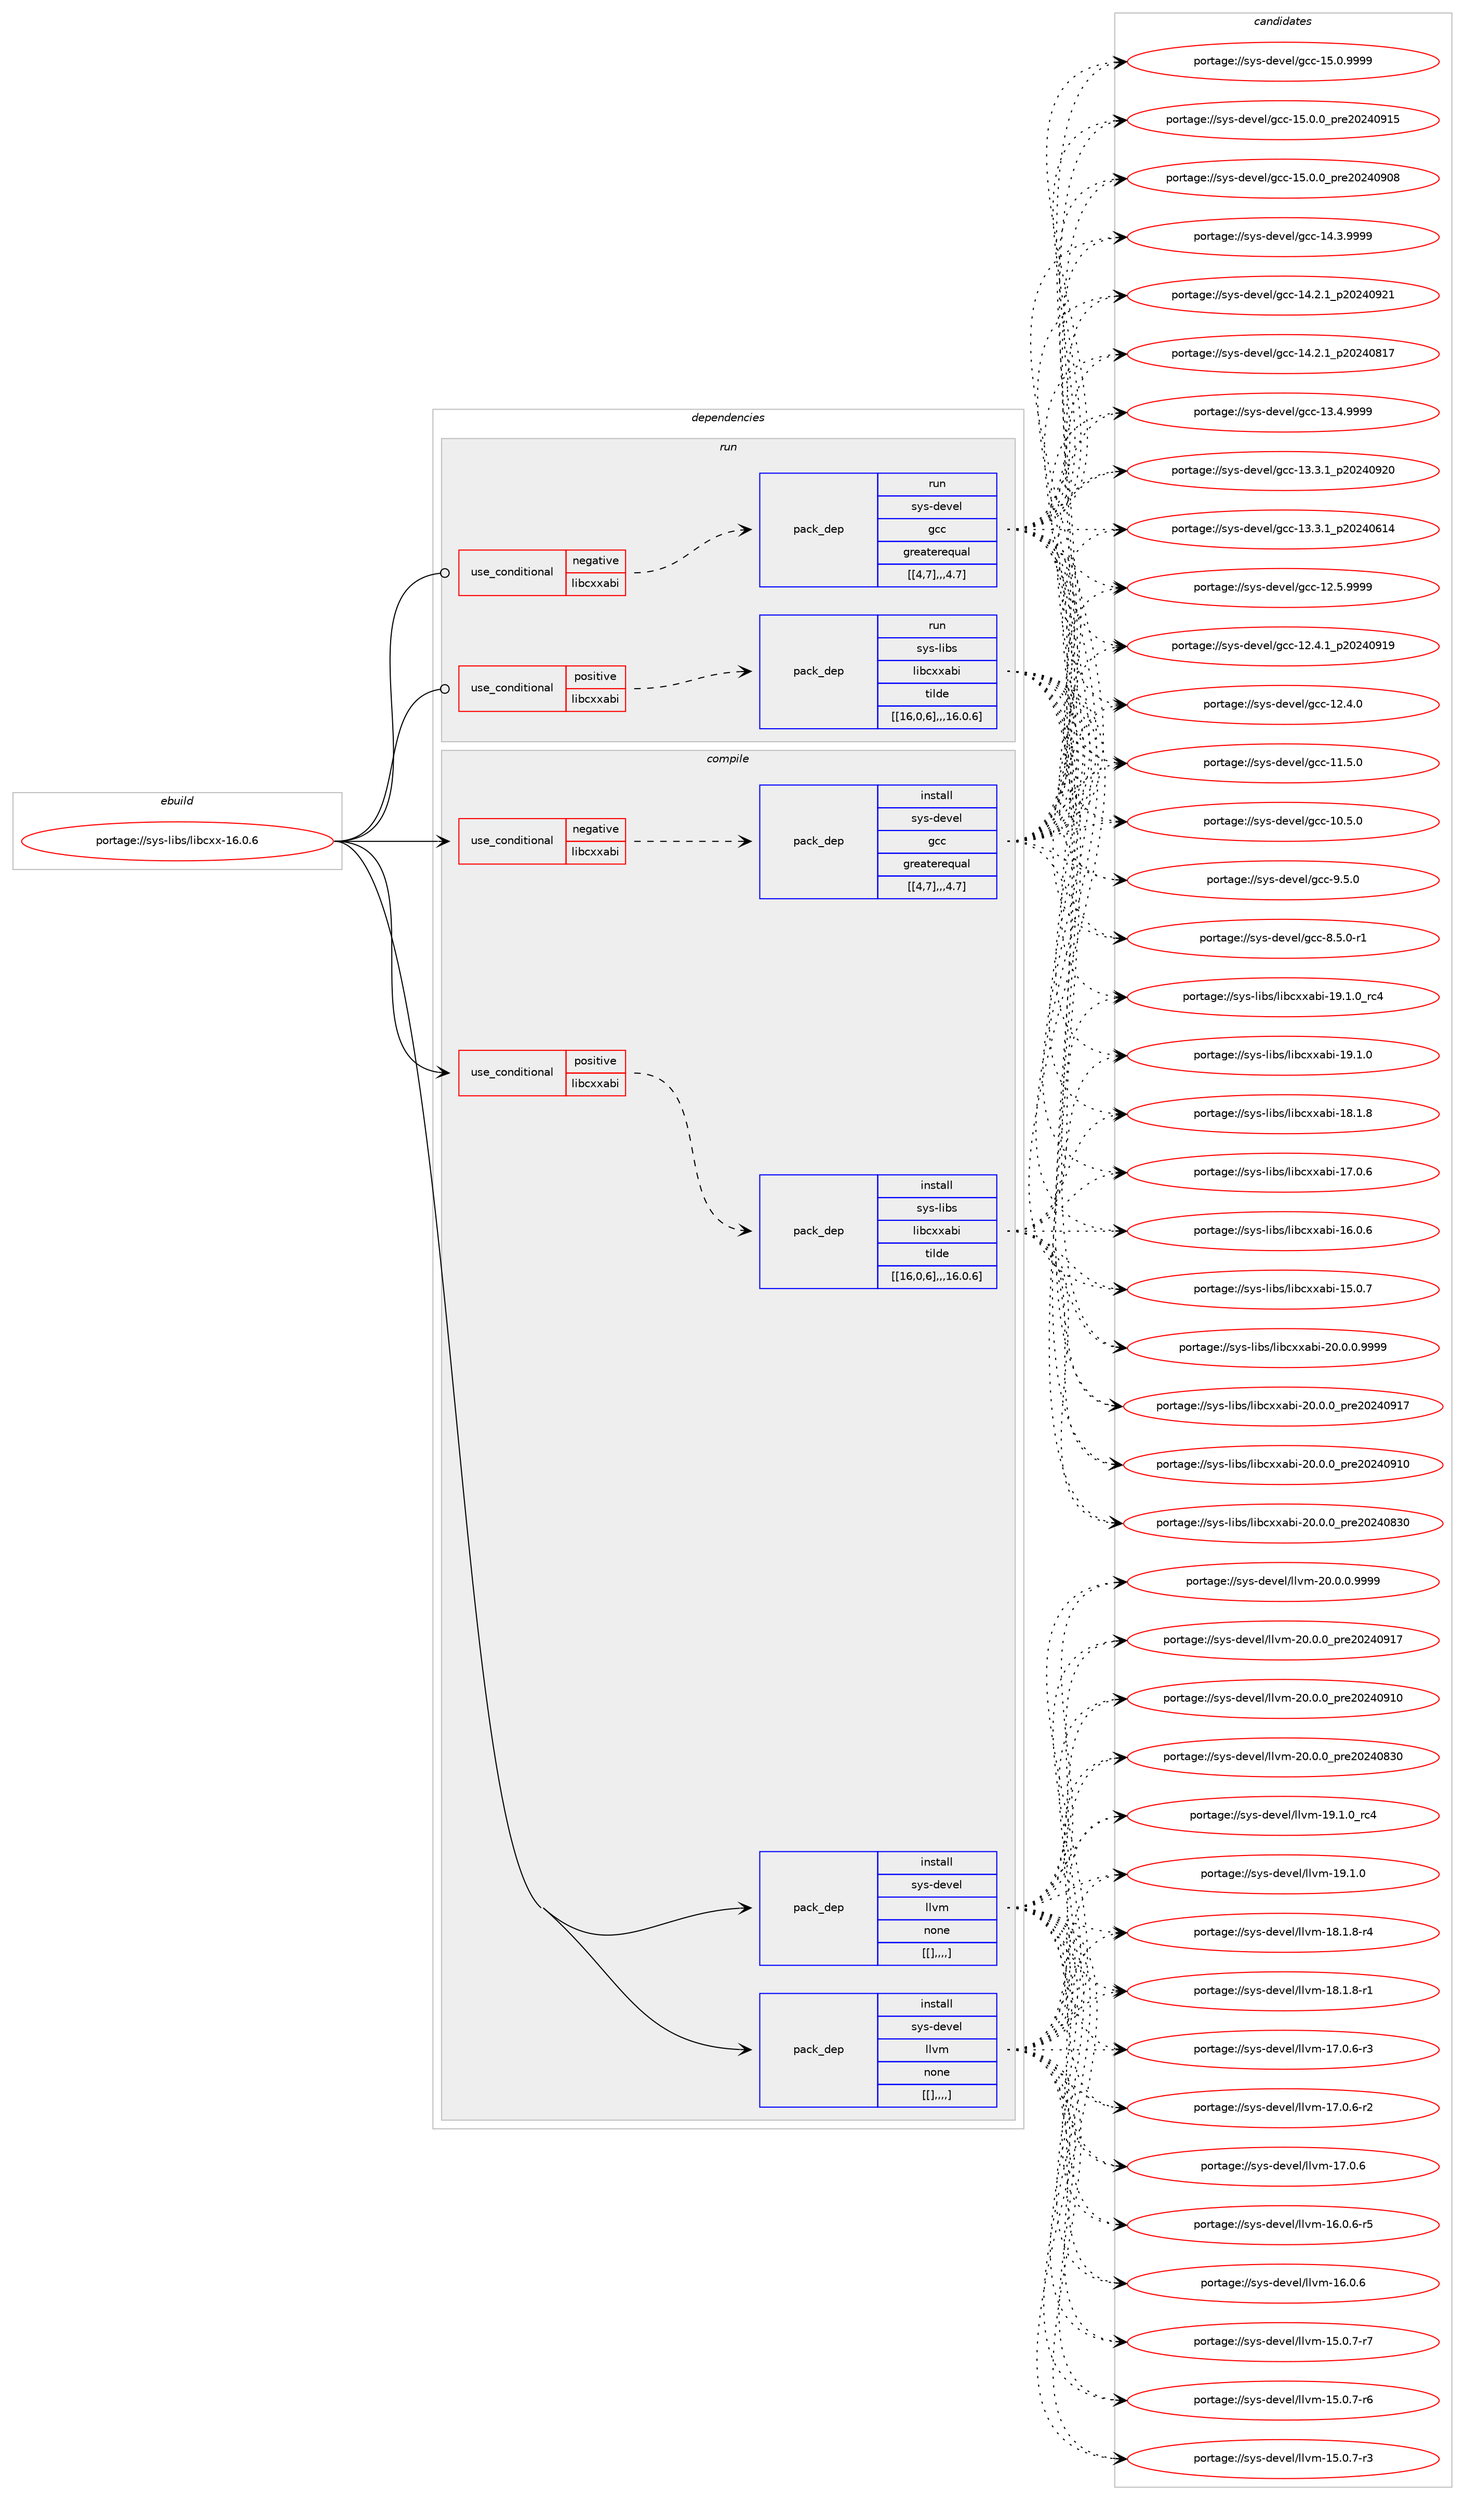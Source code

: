digraph prolog {

# *************
# Graph options
# *************

newrank=true;
concentrate=true;
compound=true;
graph [rankdir=LR,fontname=Helvetica,fontsize=10,ranksep=1.5];#, ranksep=2.5, nodesep=0.2];
edge  [arrowhead=vee];
node  [fontname=Helvetica,fontsize=10];

# **********
# The ebuild
# **********

subgraph cluster_leftcol {
color=gray;
label=<<i>ebuild</i>>;
id [label="portage://sys-libs/libcxx-16.0.6", color=red, width=4, href="../sys-libs/libcxx-16.0.6.svg"];
}

# ****************
# The dependencies
# ****************

subgraph cluster_midcol {
color=gray;
label=<<i>dependencies</i>>;
subgraph cluster_compile {
fillcolor="#eeeeee";
style=filled;
label=<<i>compile</i>>;
subgraph cond122453 {
dependency453997 [label=<<TABLE BORDER="0" CELLBORDER="1" CELLSPACING="0" CELLPADDING="4"><TR><TD ROWSPAN="3" CELLPADDING="10">use_conditional</TD></TR><TR><TD>negative</TD></TR><TR><TD>libcxxabi</TD></TR></TABLE>>, shape=none, color=red];
subgraph pack328540 {
dependency453998 [label=<<TABLE BORDER="0" CELLBORDER="1" CELLSPACING="0" CELLPADDING="4" WIDTH="220"><TR><TD ROWSPAN="6" CELLPADDING="30">pack_dep</TD></TR><TR><TD WIDTH="110">install</TD></TR><TR><TD>sys-devel</TD></TR><TR><TD>gcc</TD></TR><TR><TD>greaterequal</TD></TR><TR><TD>[[4,7],,,4.7]</TD></TR></TABLE>>, shape=none, color=blue];
}
dependency453997:e -> dependency453998:w [weight=20,style="dashed",arrowhead="vee"];
}
id:e -> dependency453997:w [weight=20,style="solid",arrowhead="vee"];
subgraph cond122454 {
dependency453999 [label=<<TABLE BORDER="0" CELLBORDER="1" CELLSPACING="0" CELLPADDING="4"><TR><TD ROWSPAN="3" CELLPADDING="10">use_conditional</TD></TR><TR><TD>positive</TD></TR><TR><TD>libcxxabi</TD></TR></TABLE>>, shape=none, color=red];
subgraph pack328541 {
dependency454000 [label=<<TABLE BORDER="0" CELLBORDER="1" CELLSPACING="0" CELLPADDING="4" WIDTH="220"><TR><TD ROWSPAN="6" CELLPADDING="30">pack_dep</TD></TR><TR><TD WIDTH="110">install</TD></TR><TR><TD>sys-libs</TD></TR><TR><TD>libcxxabi</TD></TR><TR><TD>tilde</TD></TR><TR><TD>[[16,0,6],,,16.0.6]</TD></TR></TABLE>>, shape=none, color=blue];
}
dependency453999:e -> dependency454000:w [weight=20,style="dashed",arrowhead="vee"];
}
id:e -> dependency453999:w [weight=20,style="solid",arrowhead="vee"];
subgraph pack328542 {
dependency454001 [label=<<TABLE BORDER="0" CELLBORDER="1" CELLSPACING="0" CELLPADDING="4" WIDTH="220"><TR><TD ROWSPAN="6" CELLPADDING="30">pack_dep</TD></TR><TR><TD WIDTH="110">install</TD></TR><TR><TD>sys-devel</TD></TR><TR><TD>llvm</TD></TR><TR><TD>none</TD></TR><TR><TD>[[],,,,]</TD></TR></TABLE>>, shape=none, color=blue];
}
id:e -> dependency454001:w [weight=20,style="solid",arrowhead="vee"];
subgraph pack328543 {
dependency454002 [label=<<TABLE BORDER="0" CELLBORDER="1" CELLSPACING="0" CELLPADDING="4" WIDTH="220"><TR><TD ROWSPAN="6" CELLPADDING="30">pack_dep</TD></TR><TR><TD WIDTH="110">install</TD></TR><TR><TD>sys-devel</TD></TR><TR><TD>llvm</TD></TR><TR><TD>none</TD></TR><TR><TD>[[],,,,]</TD></TR></TABLE>>, shape=none, color=blue];
}
id:e -> dependency454002:w [weight=20,style="solid",arrowhead="vee"];
}
subgraph cluster_compileandrun {
fillcolor="#eeeeee";
style=filled;
label=<<i>compile and run</i>>;
}
subgraph cluster_run {
fillcolor="#eeeeee";
style=filled;
label=<<i>run</i>>;
subgraph cond122455 {
dependency454003 [label=<<TABLE BORDER="0" CELLBORDER="1" CELLSPACING="0" CELLPADDING="4"><TR><TD ROWSPAN="3" CELLPADDING="10">use_conditional</TD></TR><TR><TD>negative</TD></TR><TR><TD>libcxxabi</TD></TR></TABLE>>, shape=none, color=red];
subgraph pack328544 {
dependency454004 [label=<<TABLE BORDER="0" CELLBORDER="1" CELLSPACING="0" CELLPADDING="4" WIDTH="220"><TR><TD ROWSPAN="6" CELLPADDING="30">pack_dep</TD></TR><TR><TD WIDTH="110">run</TD></TR><TR><TD>sys-devel</TD></TR><TR><TD>gcc</TD></TR><TR><TD>greaterequal</TD></TR><TR><TD>[[4,7],,,4.7]</TD></TR></TABLE>>, shape=none, color=blue];
}
dependency454003:e -> dependency454004:w [weight=20,style="dashed",arrowhead="vee"];
}
id:e -> dependency454003:w [weight=20,style="solid",arrowhead="odot"];
subgraph cond122456 {
dependency454005 [label=<<TABLE BORDER="0" CELLBORDER="1" CELLSPACING="0" CELLPADDING="4"><TR><TD ROWSPAN="3" CELLPADDING="10">use_conditional</TD></TR><TR><TD>positive</TD></TR><TR><TD>libcxxabi</TD></TR></TABLE>>, shape=none, color=red];
subgraph pack328545 {
dependency454006 [label=<<TABLE BORDER="0" CELLBORDER="1" CELLSPACING="0" CELLPADDING="4" WIDTH="220"><TR><TD ROWSPAN="6" CELLPADDING="30">pack_dep</TD></TR><TR><TD WIDTH="110">run</TD></TR><TR><TD>sys-libs</TD></TR><TR><TD>libcxxabi</TD></TR><TR><TD>tilde</TD></TR><TR><TD>[[16,0,6],,,16.0.6]</TD></TR></TABLE>>, shape=none, color=blue];
}
dependency454005:e -> dependency454006:w [weight=20,style="dashed",arrowhead="vee"];
}
id:e -> dependency454005:w [weight=20,style="solid",arrowhead="odot"];
}
}

# **************
# The candidates
# **************

subgraph cluster_choices {
rank=same;
color=gray;
label=<<i>candidates</i>>;

subgraph choice328540 {
color=black;
nodesep=1;
choice1151211154510010111810110847103999945495346484657575757 [label="portage://sys-devel/gcc-15.0.9999", color=red, width=4,href="../sys-devel/gcc-15.0.9999.svg"];
choice1151211154510010111810110847103999945495346484648951121141015048505248574953 [label="portage://sys-devel/gcc-15.0.0_pre20240915", color=red, width=4,href="../sys-devel/gcc-15.0.0_pre20240915.svg"];
choice1151211154510010111810110847103999945495346484648951121141015048505248574856 [label="portage://sys-devel/gcc-15.0.0_pre20240908", color=red, width=4,href="../sys-devel/gcc-15.0.0_pre20240908.svg"];
choice1151211154510010111810110847103999945495246514657575757 [label="portage://sys-devel/gcc-14.3.9999", color=red, width=4,href="../sys-devel/gcc-14.3.9999.svg"];
choice1151211154510010111810110847103999945495246504649951125048505248575049 [label="portage://sys-devel/gcc-14.2.1_p20240921", color=red, width=4,href="../sys-devel/gcc-14.2.1_p20240921.svg"];
choice1151211154510010111810110847103999945495246504649951125048505248564955 [label="portage://sys-devel/gcc-14.2.1_p20240817", color=red, width=4,href="../sys-devel/gcc-14.2.1_p20240817.svg"];
choice1151211154510010111810110847103999945495146524657575757 [label="portage://sys-devel/gcc-13.4.9999", color=red, width=4,href="../sys-devel/gcc-13.4.9999.svg"];
choice1151211154510010111810110847103999945495146514649951125048505248575048 [label="portage://sys-devel/gcc-13.3.1_p20240920", color=red, width=4,href="../sys-devel/gcc-13.3.1_p20240920.svg"];
choice1151211154510010111810110847103999945495146514649951125048505248544952 [label="portage://sys-devel/gcc-13.3.1_p20240614", color=red, width=4,href="../sys-devel/gcc-13.3.1_p20240614.svg"];
choice1151211154510010111810110847103999945495046534657575757 [label="portage://sys-devel/gcc-12.5.9999", color=red, width=4,href="../sys-devel/gcc-12.5.9999.svg"];
choice1151211154510010111810110847103999945495046524649951125048505248574957 [label="portage://sys-devel/gcc-12.4.1_p20240919", color=red, width=4,href="../sys-devel/gcc-12.4.1_p20240919.svg"];
choice1151211154510010111810110847103999945495046524648 [label="portage://sys-devel/gcc-12.4.0", color=red, width=4,href="../sys-devel/gcc-12.4.0.svg"];
choice1151211154510010111810110847103999945494946534648 [label="portage://sys-devel/gcc-11.5.0", color=red, width=4,href="../sys-devel/gcc-11.5.0.svg"];
choice1151211154510010111810110847103999945494846534648 [label="portage://sys-devel/gcc-10.5.0", color=red, width=4,href="../sys-devel/gcc-10.5.0.svg"];
choice11512111545100101118101108471039999455746534648 [label="portage://sys-devel/gcc-9.5.0", color=red, width=4,href="../sys-devel/gcc-9.5.0.svg"];
choice115121115451001011181011084710399994556465346484511449 [label="portage://sys-devel/gcc-8.5.0-r1", color=red, width=4,href="../sys-devel/gcc-8.5.0-r1.svg"];
dependency453998:e -> choice1151211154510010111810110847103999945495346484657575757:w [style=dotted,weight="100"];
dependency453998:e -> choice1151211154510010111810110847103999945495346484648951121141015048505248574953:w [style=dotted,weight="100"];
dependency453998:e -> choice1151211154510010111810110847103999945495346484648951121141015048505248574856:w [style=dotted,weight="100"];
dependency453998:e -> choice1151211154510010111810110847103999945495246514657575757:w [style=dotted,weight="100"];
dependency453998:e -> choice1151211154510010111810110847103999945495246504649951125048505248575049:w [style=dotted,weight="100"];
dependency453998:e -> choice1151211154510010111810110847103999945495246504649951125048505248564955:w [style=dotted,weight="100"];
dependency453998:e -> choice1151211154510010111810110847103999945495146524657575757:w [style=dotted,weight="100"];
dependency453998:e -> choice1151211154510010111810110847103999945495146514649951125048505248575048:w [style=dotted,weight="100"];
dependency453998:e -> choice1151211154510010111810110847103999945495146514649951125048505248544952:w [style=dotted,weight="100"];
dependency453998:e -> choice1151211154510010111810110847103999945495046534657575757:w [style=dotted,weight="100"];
dependency453998:e -> choice1151211154510010111810110847103999945495046524649951125048505248574957:w [style=dotted,weight="100"];
dependency453998:e -> choice1151211154510010111810110847103999945495046524648:w [style=dotted,weight="100"];
dependency453998:e -> choice1151211154510010111810110847103999945494946534648:w [style=dotted,weight="100"];
dependency453998:e -> choice1151211154510010111810110847103999945494846534648:w [style=dotted,weight="100"];
dependency453998:e -> choice11512111545100101118101108471039999455746534648:w [style=dotted,weight="100"];
dependency453998:e -> choice115121115451001011181011084710399994556465346484511449:w [style=dotted,weight="100"];
}
subgraph choice328541 {
color=black;
nodesep=1;
choice11512111545108105981154710810598991201209798105455048464846484657575757 [label="portage://sys-libs/libcxxabi-20.0.0.9999", color=red, width=4,href="../sys-libs/libcxxabi-20.0.0.9999.svg"];
choice1151211154510810598115471081059899120120979810545504846484648951121141015048505248574955 [label="portage://sys-libs/libcxxabi-20.0.0_pre20240917", color=red, width=4,href="../sys-libs/libcxxabi-20.0.0_pre20240917.svg"];
choice1151211154510810598115471081059899120120979810545504846484648951121141015048505248574948 [label="portage://sys-libs/libcxxabi-20.0.0_pre20240910", color=red, width=4,href="../sys-libs/libcxxabi-20.0.0_pre20240910.svg"];
choice1151211154510810598115471081059899120120979810545504846484648951121141015048505248565148 [label="portage://sys-libs/libcxxabi-20.0.0_pre20240830", color=red, width=4,href="../sys-libs/libcxxabi-20.0.0_pre20240830.svg"];
choice1151211154510810598115471081059899120120979810545495746494648951149952 [label="portage://sys-libs/libcxxabi-19.1.0_rc4", color=red, width=4,href="../sys-libs/libcxxabi-19.1.0_rc4.svg"];
choice1151211154510810598115471081059899120120979810545495746494648 [label="portage://sys-libs/libcxxabi-19.1.0", color=red, width=4,href="../sys-libs/libcxxabi-19.1.0.svg"];
choice1151211154510810598115471081059899120120979810545495646494656 [label="portage://sys-libs/libcxxabi-18.1.8", color=red, width=4,href="../sys-libs/libcxxabi-18.1.8.svg"];
choice1151211154510810598115471081059899120120979810545495546484654 [label="portage://sys-libs/libcxxabi-17.0.6", color=red, width=4,href="../sys-libs/libcxxabi-17.0.6.svg"];
choice1151211154510810598115471081059899120120979810545495446484654 [label="portage://sys-libs/libcxxabi-16.0.6", color=red, width=4,href="../sys-libs/libcxxabi-16.0.6.svg"];
choice1151211154510810598115471081059899120120979810545495346484655 [label="portage://sys-libs/libcxxabi-15.0.7", color=red, width=4,href="../sys-libs/libcxxabi-15.0.7.svg"];
dependency454000:e -> choice11512111545108105981154710810598991201209798105455048464846484657575757:w [style=dotted,weight="100"];
dependency454000:e -> choice1151211154510810598115471081059899120120979810545504846484648951121141015048505248574955:w [style=dotted,weight="100"];
dependency454000:e -> choice1151211154510810598115471081059899120120979810545504846484648951121141015048505248574948:w [style=dotted,weight="100"];
dependency454000:e -> choice1151211154510810598115471081059899120120979810545504846484648951121141015048505248565148:w [style=dotted,weight="100"];
dependency454000:e -> choice1151211154510810598115471081059899120120979810545495746494648951149952:w [style=dotted,weight="100"];
dependency454000:e -> choice1151211154510810598115471081059899120120979810545495746494648:w [style=dotted,weight="100"];
dependency454000:e -> choice1151211154510810598115471081059899120120979810545495646494656:w [style=dotted,weight="100"];
dependency454000:e -> choice1151211154510810598115471081059899120120979810545495546484654:w [style=dotted,weight="100"];
dependency454000:e -> choice1151211154510810598115471081059899120120979810545495446484654:w [style=dotted,weight="100"];
dependency454000:e -> choice1151211154510810598115471081059899120120979810545495346484655:w [style=dotted,weight="100"];
}
subgraph choice328542 {
color=black;
nodesep=1;
choice1151211154510010111810110847108108118109455048464846484657575757 [label="portage://sys-devel/llvm-20.0.0.9999", color=red, width=4,href="../sys-devel/llvm-20.0.0.9999.svg"];
choice115121115451001011181011084710810811810945504846484648951121141015048505248574955 [label="portage://sys-devel/llvm-20.0.0_pre20240917", color=red, width=4,href="../sys-devel/llvm-20.0.0_pre20240917.svg"];
choice115121115451001011181011084710810811810945504846484648951121141015048505248574948 [label="portage://sys-devel/llvm-20.0.0_pre20240910", color=red, width=4,href="../sys-devel/llvm-20.0.0_pre20240910.svg"];
choice115121115451001011181011084710810811810945504846484648951121141015048505248565148 [label="portage://sys-devel/llvm-20.0.0_pre20240830", color=red, width=4,href="../sys-devel/llvm-20.0.0_pre20240830.svg"];
choice115121115451001011181011084710810811810945495746494648951149952 [label="portage://sys-devel/llvm-19.1.0_rc4", color=red, width=4,href="../sys-devel/llvm-19.1.0_rc4.svg"];
choice115121115451001011181011084710810811810945495746494648 [label="portage://sys-devel/llvm-19.1.0", color=red, width=4,href="../sys-devel/llvm-19.1.0.svg"];
choice1151211154510010111810110847108108118109454956464946564511452 [label="portage://sys-devel/llvm-18.1.8-r4", color=red, width=4,href="../sys-devel/llvm-18.1.8-r4.svg"];
choice1151211154510010111810110847108108118109454956464946564511449 [label="portage://sys-devel/llvm-18.1.8-r1", color=red, width=4,href="../sys-devel/llvm-18.1.8-r1.svg"];
choice1151211154510010111810110847108108118109454955464846544511451 [label="portage://sys-devel/llvm-17.0.6-r3", color=red, width=4,href="../sys-devel/llvm-17.0.6-r3.svg"];
choice1151211154510010111810110847108108118109454955464846544511450 [label="portage://sys-devel/llvm-17.0.6-r2", color=red, width=4,href="../sys-devel/llvm-17.0.6-r2.svg"];
choice115121115451001011181011084710810811810945495546484654 [label="portage://sys-devel/llvm-17.0.6", color=red, width=4,href="../sys-devel/llvm-17.0.6.svg"];
choice1151211154510010111810110847108108118109454954464846544511453 [label="portage://sys-devel/llvm-16.0.6-r5", color=red, width=4,href="../sys-devel/llvm-16.0.6-r5.svg"];
choice115121115451001011181011084710810811810945495446484654 [label="portage://sys-devel/llvm-16.0.6", color=red, width=4,href="../sys-devel/llvm-16.0.6.svg"];
choice1151211154510010111810110847108108118109454953464846554511455 [label="portage://sys-devel/llvm-15.0.7-r7", color=red, width=4,href="../sys-devel/llvm-15.0.7-r7.svg"];
choice1151211154510010111810110847108108118109454953464846554511454 [label="portage://sys-devel/llvm-15.0.7-r6", color=red, width=4,href="../sys-devel/llvm-15.0.7-r6.svg"];
choice1151211154510010111810110847108108118109454953464846554511451 [label="portage://sys-devel/llvm-15.0.7-r3", color=red, width=4,href="../sys-devel/llvm-15.0.7-r3.svg"];
dependency454001:e -> choice1151211154510010111810110847108108118109455048464846484657575757:w [style=dotted,weight="100"];
dependency454001:e -> choice115121115451001011181011084710810811810945504846484648951121141015048505248574955:w [style=dotted,weight="100"];
dependency454001:e -> choice115121115451001011181011084710810811810945504846484648951121141015048505248574948:w [style=dotted,weight="100"];
dependency454001:e -> choice115121115451001011181011084710810811810945504846484648951121141015048505248565148:w [style=dotted,weight="100"];
dependency454001:e -> choice115121115451001011181011084710810811810945495746494648951149952:w [style=dotted,weight="100"];
dependency454001:e -> choice115121115451001011181011084710810811810945495746494648:w [style=dotted,weight="100"];
dependency454001:e -> choice1151211154510010111810110847108108118109454956464946564511452:w [style=dotted,weight="100"];
dependency454001:e -> choice1151211154510010111810110847108108118109454956464946564511449:w [style=dotted,weight="100"];
dependency454001:e -> choice1151211154510010111810110847108108118109454955464846544511451:w [style=dotted,weight="100"];
dependency454001:e -> choice1151211154510010111810110847108108118109454955464846544511450:w [style=dotted,weight="100"];
dependency454001:e -> choice115121115451001011181011084710810811810945495546484654:w [style=dotted,weight="100"];
dependency454001:e -> choice1151211154510010111810110847108108118109454954464846544511453:w [style=dotted,weight="100"];
dependency454001:e -> choice115121115451001011181011084710810811810945495446484654:w [style=dotted,weight="100"];
dependency454001:e -> choice1151211154510010111810110847108108118109454953464846554511455:w [style=dotted,weight="100"];
dependency454001:e -> choice1151211154510010111810110847108108118109454953464846554511454:w [style=dotted,weight="100"];
dependency454001:e -> choice1151211154510010111810110847108108118109454953464846554511451:w [style=dotted,weight="100"];
}
subgraph choice328543 {
color=black;
nodesep=1;
choice1151211154510010111810110847108108118109455048464846484657575757 [label="portage://sys-devel/llvm-20.0.0.9999", color=red, width=4,href="../sys-devel/llvm-20.0.0.9999.svg"];
choice115121115451001011181011084710810811810945504846484648951121141015048505248574955 [label="portage://sys-devel/llvm-20.0.0_pre20240917", color=red, width=4,href="../sys-devel/llvm-20.0.0_pre20240917.svg"];
choice115121115451001011181011084710810811810945504846484648951121141015048505248574948 [label="portage://sys-devel/llvm-20.0.0_pre20240910", color=red, width=4,href="../sys-devel/llvm-20.0.0_pre20240910.svg"];
choice115121115451001011181011084710810811810945504846484648951121141015048505248565148 [label="portage://sys-devel/llvm-20.0.0_pre20240830", color=red, width=4,href="../sys-devel/llvm-20.0.0_pre20240830.svg"];
choice115121115451001011181011084710810811810945495746494648951149952 [label="portage://sys-devel/llvm-19.1.0_rc4", color=red, width=4,href="../sys-devel/llvm-19.1.0_rc4.svg"];
choice115121115451001011181011084710810811810945495746494648 [label="portage://sys-devel/llvm-19.1.0", color=red, width=4,href="../sys-devel/llvm-19.1.0.svg"];
choice1151211154510010111810110847108108118109454956464946564511452 [label="portage://sys-devel/llvm-18.1.8-r4", color=red, width=4,href="../sys-devel/llvm-18.1.8-r4.svg"];
choice1151211154510010111810110847108108118109454956464946564511449 [label="portage://sys-devel/llvm-18.1.8-r1", color=red, width=4,href="../sys-devel/llvm-18.1.8-r1.svg"];
choice1151211154510010111810110847108108118109454955464846544511451 [label="portage://sys-devel/llvm-17.0.6-r3", color=red, width=4,href="../sys-devel/llvm-17.0.6-r3.svg"];
choice1151211154510010111810110847108108118109454955464846544511450 [label="portage://sys-devel/llvm-17.0.6-r2", color=red, width=4,href="../sys-devel/llvm-17.0.6-r2.svg"];
choice115121115451001011181011084710810811810945495546484654 [label="portage://sys-devel/llvm-17.0.6", color=red, width=4,href="../sys-devel/llvm-17.0.6.svg"];
choice1151211154510010111810110847108108118109454954464846544511453 [label="portage://sys-devel/llvm-16.0.6-r5", color=red, width=4,href="../sys-devel/llvm-16.0.6-r5.svg"];
choice115121115451001011181011084710810811810945495446484654 [label="portage://sys-devel/llvm-16.0.6", color=red, width=4,href="../sys-devel/llvm-16.0.6.svg"];
choice1151211154510010111810110847108108118109454953464846554511455 [label="portage://sys-devel/llvm-15.0.7-r7", color=red, width=4,href="../sys-devel/llvm-15.0.7-r7.svg"];
choice1151211154510010111810110847108108118109454953464846554511454 [label="portage://sys-devel/llvm-15.0.7-r6", color=red, width=4,href="../sys-devel/llvm-15.0.7-r6.svg"];
choice1151211154510010111810110847108108118109454953464846554511451 [label="portage://sys-devel/llvm-15.0.7-r3", color=red, width=4,href="../sys-devel/llvm-15.0.7-r3.svg"];
dependency454002:e -> choice1151211154510010111810110847108108118109455048464846484657575757:w [style=dotted,weight="100"];
dependency454002:e -> choice115121115451001011181011084710810811810945504846484648951121141015048505248574955:w [style=dotted,weight="100"];
dependency454002:e -> choice115121115451001011181011084710810811810945504846484648951121141015048505248574948:w [style=dotted,weight="100"];
dependency454002:e -> choice115121115451001011181011084710810811810945504846484648951121141015048505248565148:w [style=dotted,weight="100"];
dependency454002:e -> choice115121115451001011181011084710810811810945495746494648951149952:w [style=dotted,weight="100"];
dependency454002:e -> choice115121115451001011181011084710810811810945495746494648:w [style=dotted,weight="100"];
dependency454002:e -> choice1151211154510010111810110847108108118109454956464946564511452:w [style=dotted,weight="100"];
dependency454002:e -> choice1151211154510010111810110847108108118109454956464946564511449:w [style=dotted,weight="100"];
dependency454002:e -> choice1151211154510010111810110847108108118109454955464846544511451:w [style=dotted,weight="100"];
dependency454002:e -> choice1151211154510010111810110847108108118109454955464846544511450:w [style=dotted,weight="100"];
dependency454002:e -> choice115121115451001011181011084710810811810945495546484654:w [style=dotted,weight="100"];
dependency454002:e -> choice1151211154510010111810110847108108118109454954464846544511453:w [style=dotted,weight="100"];
dependency454002:e -> choice115121115451001011181011084710810811810945495446484654:w [style=dotted,weight="100"];
dependency454002:e -> choice1151211154510010111810110847108108118109454953464846554511455:w [style=dotted,weight="100"];
dependency454002:e -> choice1151211154510010111810110847108108118109454953464846554511454:w [style=dotted,weight="100"];
dependency454002:e -> choice1151211154510010111810110847108108118109454953464846554511451:w [style=dotted,weight="100"];
}
subgraph choice328544 {
color=black;
nodesep=1;
choice1151211154510010111810110847103999945495346484657575757 [label="portage://sys-devel/gcc-15.0.9999", color=red, width=4,href="../sys-devel/gcc-15.0.9999.svg"];
choice1151211154510010111810110847103999945495346484648951121141015048505248574953 [label="portage://sys-devel/gcc-15.0.0_pre20240915", color=red, width=4,href="../sys-devel/gcc-15.0.0_pre20240915.svg"];
choice1151211154510010111810110847103999945495346484648951121141015048505248574856 [label="portage://sys-devel/gcc-15.0.0_pre20240908", color=red, width=4,href="../sys-devel/gcc-15.0.0_pre20240908.svg"];
choice1151211154510010111810110847103999945495246514657575757 [label="portage://sys-devel/gcc-14.3.9999", color=red, width=4,href="../sys-devel/gcc-14.3.9999.svg"];
choice1151211154510010111810110847103999945495246504649951125048505248575049 [label="portage://sys-devel/gcc-14.2.1_p20240921", color=red, width=4,href="../sys-devel/gcc-14.2.1_p20240921.svg"];
choice1151211154510010111810110847103999945495246504649951125048505248564955 [label="portage://sys-devel/gcc-14.2.1_p20240817", color=red, width=4,href="../sys-devel/gcc-14.2.1_p20240817.svg"];
choice1151211154510010111810110847103999945495146524657575757 [label="portage://sys-devel/gcc-13.4.9999", color=red, width=4,href="../sys-devel/gcc-13.4.9999.svg"];
choice1151211154510010111810110847103999945495146514649951125048505248575048 [label="portage://sys-devel/gcc-13.3.1_p20240920", color=red, width=4,href="../sys-devel/gcc-13.3.1_p20240920.svg"];
choice1151211154510010111810110847103999945495146514649951125048505248544952 [label="portage://sys-devel/gcc-13.3.1_p20240614", color=red, width=4,href="../sys-devel/gcc-13.3.1_p20240614.svg"];
choice1151211154510010111810110847103999945495046534657575757 [label="portage://sys-devel/gcc-12.5.9999", color=red, width=4,href="../sys-devel/gcc-12.5.9999.svg"];
choice1151211154510010111810110847103999945495046524649951125048505248574957 [label="portage://sys-devel/gcc-12.4.1_p20240919", color=red, width=4,href="../sys-devel/gcc-12.4.1_p20240919.svg"];
choice1151211154510010111810110847103999945495046524648 [label="portage://sys-devel/gcc-12.4.0", color=red, width=4,href="../sys-devel/gcc-12.4.0.svg"];
choice1151211154510010111810110847103999945494946534648 [label="portage://sys-devel/gcc-11.5.0", color=red, width=4,href="../sys-devel/gcc-11.5.0.svg"];
choice1151211154510010111810110847103999945494846534648 [label="portage://sys-devel/gcc-10.5.0", color=red, width=4,href="../sys-devel/gcc-10.5.0.svg"];
choice11512111545100101118101108471039999455746534648 [label="portage://sys-devel/gcc-9.5.0", color=red, width=4,href="../sys-devel/gcc-9.5.0.svg"];
choice115121115451001011181011084710399994556465346484511449 [label="portage://sys-devel/gcc-8.5.0-r1", color=red, width=4,href="../sys-devel/gcc-8.5.0-r1.svg"];
dependency454004:e -> choice1151211154510010111810110847103999945495346484657575757:w [style=dotted,weight="100"];
dependency454004:e -> choice1151211154510010111810110847103999945495346484648951121141015048505248574953:w [style=dotted,weight="100"];
dependency454004:e -> choice1151211154510010111810110847103999945495346484648951121141015048505248574856:w [style=dotted,weight="100"];
dependency454004:e -> choice1151211154510010111810110847103999945495246514657575757:w [style=dotted,weight="100"];
dependency454004:e -> choice1151211154510010111810110847103999945495246504649951125048505248575049:w [style=dotted,weight="100"];
dependency454004:e -> choice1151211154510010111810110847103999945495246504649951125048505248564955:w [style=dotted,weight="100"];
dependency454004:e -> choice1151211154510010111810110847103999945495146524657575757:w [style=dotted,weight="100"];
dependency454004:e -> choice1151211154510010111810110847103999945495146514649951125048505248575048:w [style=dotted,weight="100"];
dependency454004:e -> choice1151211154510010111810110847103999945495146514649951125048505248544952:w [style=dotted,weight="100"];
dependency454004:e -> choice1151211154510010111810110847103999945495046534657575757:w [style=dotted,weight="100"];
dependency454004:e -> choice1151211154510010111810110847103999945495046524649951125048505248574957:w [style=dotted,weight="100"];
dependency454004:e -> choice1151211154510010111810110847103999945495046524648:w [style=dotted,weight="100"];
dependency454004:e -> choice1151211154510010111810110847103999945494946534648:w [style=dotted,weight="100"];
dependency454004:e -> choice1151211154510010111810110847103999945494846534648:w [style=dotted,weight="100"];
dependency454004:e -> choice11512111545100101118101108471039999455746534648:w [style=dotted,weight="100"];
dependency454004:e -> choice115121115451001011181011084710399994556465346484511449:w [style=dotted,weight="100"];
}
subgraph choice328545 {
color=black;
nodesep=1;
choice11512111545108105981154710810598991201209798105455048464846484657575757 [label="portage://sys-libs/libcxxabi-20.0.0.9999", color=red, width=4,href="../sys-libs/libcxxabi-20.0.0.9999.svg"];
choice1151211154510810598115471081059899120120979810545504846484648951121141015048505248574955 [label="portage://sys-libs/libcxxabi-20.0.0_pre20240917", color=red, width=4,href="../sys-libs/libcxxabi-20.0.0_pre20240917.svg"];
choice1151211154510810598115471081059899120120979810545504846484648951121141015048505248574948 [label="portage://sys-libs/libcxxabi-20.0.0_pre20240910", color=red, width=4,href="../sys-libs/libcxxabi-20.0.0_pre20240910.svg"];
choice1151211154510810598115471081059899120120979810545504846484648951121141015048505248565148 [label="portage://sys-libs/libcxxabi-20.0.0_pre20240830", color=red, width=4,href="../sys-libs/libcxxabi-20.0.0_pre20240830.svg"];
choice1151211154510810598115471081059899120120979810545495746494648951149952 [label="portage://sys-libs/libcxxabi-19.1.0_rc4", color=red, width=4,href="../sys-libs/libcxxabi-19.1.0_rc4.svg"];
choice1151211154510810598115471081059899120120979810545495746494648 [label="portage://sys-libs/libcxxabi-19.1.0", color=red, width=4,href="../sys-libs/libcxxabi-19.1.0.svg"];
choice1151211154510810598115471081059899120120979810545495646494656 [label="portage://sys-libs/libcxxabi-18.1.8", color=red, width=4,href="../sys-libs/libcxxabi-18.1.8.svg"];
choice1151211154510810598115471081059899120120979810545495546484654 [label="portage://sys-libs/libcxxabi-17.0.6", color=red, width=4,href="../sys-libs/libcxxabi-17.0.6.svg"];
choice1151211154510810598115471081059899120120979810545495446484654 [label="portage://sys-libs/libcxxabi-16.0.6", color=red, width=4,href="../sys-libs/libcxxabi-16.0.6.svg"];
choice1151211154510810598115471081059899120120979810545495346484655 [label="portage://sys-libs/libcxxabi-15.0.7", color=red, width=4,href="../sys-libs/libcxxabi-15.0.7.svg"];
dependency454006:e -> choice11512111545108105981154710810598991201209798105455048464846484657575757:w [style=dotted,weight="100"];
dependency454006:e -> choice1151211154510810598115471081059899120120979810545504846484648951121141015048505248574955:w [style=dotted,weight="100"];
dependency454006:e -> choice1151211154510810598115471081059899120120979810545504846484648951121141015048505248574948:w [style=dotted,weight="100"];
dependency454006:e -> choice1151211154510810598115471081059899120120979810545504846484648951121141015048505248565148:w [style=dotted,weight="100"];
dependency454006:e -> choice1151211154510810598115471081059899120120979810545495746494648951149952:w [style=dotted,weight="100"];
dependency454006:e -> choice1151211154510810598115471081059899120120979810545495746494648:w [style=dotted,weight="100"];
dependency454006:e -> choice1151211154510810598115471081059899120120979810545495646494656:w [style=dotted,weight="100"];
dependency454006:e -> choice1151211154510810598115471081059899120120979810545495546484654:w [style=dotted,weight="100"];
dependency454006:e -> choice1151211154510810598115471081059899120120979810545495446484654:w [style=dotted,weight="100"];
dependency454006:e -> choice1151211154510810598115471081059899120120979810545495346484655:w [style=dotted,weight="100"];
}
}

}
